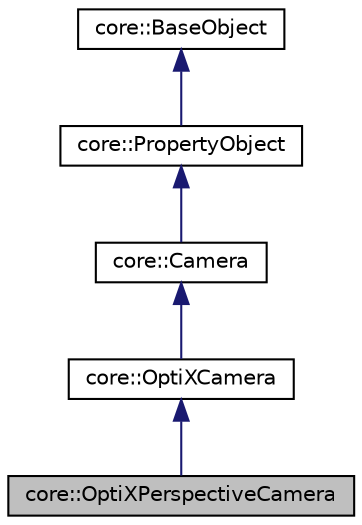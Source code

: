 digraph "core::OptiXPerspectiveCamera"
{
 // LATEX_PDF_SIZE
  edge [fontname="Helvetica",fontsize="10",labelfontname="Helvetica",labelfontsize="10"];
  node [fontname="Helvetica",fontsize="10",shape=record];
  Node1 [label="core::OptiXPerspectiveCamera",height=0.2,width=0.4,color="black", fillcolor="grey75", style="filled", fontcolor="black",tooltip=" "];
  Node2 -> Node1 [dir="back",color="midnightblue",fontsize="10",style="solid",fontname="Helvetica"];
  Node2 [label="core::OptiXCamera",height=0.2,width=0.4,color="black", fillcolor="white", style="filled",URL="$d7/d8e/classcore_1_1OptiXCamera.html",tooltip=" "];
  Node3 -> Node2 [dir="back",color="midnightblue",fontsize="10",style="solid",fontname="Helvetica"];
  Node3 [label="core::Camera",height=0.2,width=0.4,color="black", fillcolor="white", style="filled",URL="$d6/da7/classcore_1_1Camera.html",tooltip="The Camera class is an abstract interface for a camera in a 3D graphics application...."];
  Node4 -> Node3 [dir="back",color="midnightblue",fontsize="10",style="solid",fontname="Helvetica"];
  Node4 [label="core::PropertyObject",height=0.2,width=0.4,color="black", fillcolor="white", style="filled",URL="$d7/d67/classcore_1_1PropertyObject.html",tooltip=" "];
  Node5 -> Node4 [dir="back",color="midnightblue",fontsize="10",style="solid",fontname="Helvetica"];
  Node5 [label="core::BaseObject",height=0.2,width=0.4,color="black", fillcolor="white", style="filled",URL="$d1/dc6/classcore_1_1BaseObject.html",tooltip=" "];
}
